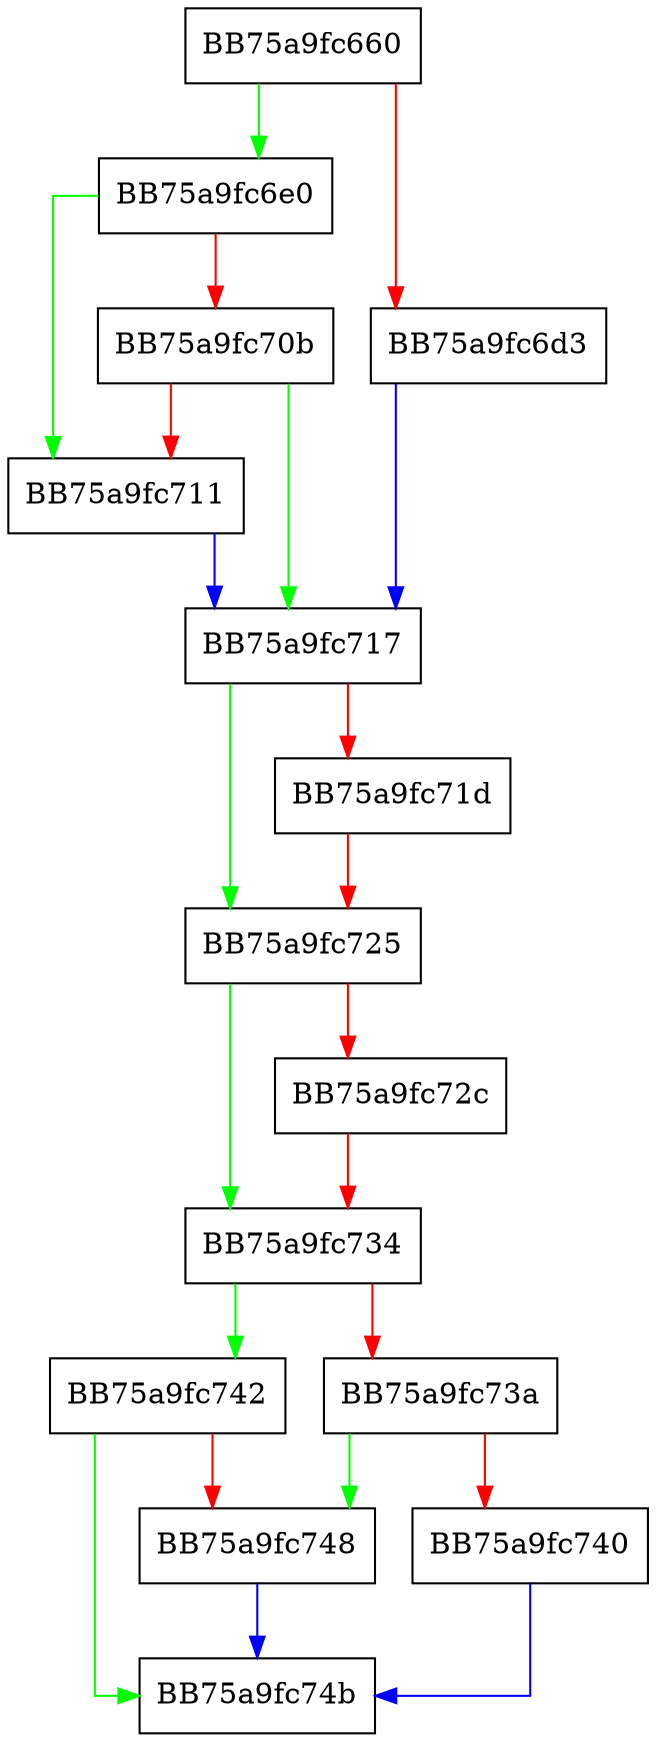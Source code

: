digraph do_get {
  node [shape="box"];
  graph [splines=ortho];
  BB75a9fc660 -> BB75a9fc6e0 [color="green"];
  BB75a9fc660 -> BB75a9fc6d3 [color="red"];
  BB75a9fc6d3 -> BB75a9fc717 [color="blue"];
  BB75a9fc6e0 -> BB75a9fc711 [color="green"];
  BB75a9fc6e0 -> BB75a9fc70b [color="red"];
  BB75a9fc70b -> BB75a9fc717 [color="green"];
  BB75a9fc70b -> BB75a9fc711 [color="red"];
  BB75a9fc711 -> BB75a9fc717 [color="blue"];
  BB75a9fc717 -> BB75a9fc725 [color="green"];
  BB75a9fc717 -> BB75a9fc71d [color="red"];
  BB75a9fc71d -> BB75a9fc725 [color="red"];
  BB75a9fc725 -> BB75a9fc734 [color="green"];
  BB75a9fc725 -> BB75a9fc72c [color="red"];
  BB75a9fc72c -> BB75a9fc734 [color="red"];
  BB75a9fc734 -> BB75a9fc742 [color="green"];
  BB75a9fc734 -> BB75a9fc73a [color="red"];
  BB75a9fc73a -> BB75a9fc748 [color="green"];
  BB75a9fc73a -> BB75a9fc740 [color="red"];
  BB75a9fc740 -> BB75a9fc74b [color="blue"];
  BB75a9fc742 -> BB75a9fc74b [color="green"];
  BB75a9fc742 -> BB75a9fc748 [color="red"];
  BB75a9fc748 -> BB75a9fc74b [color="blue"];
}